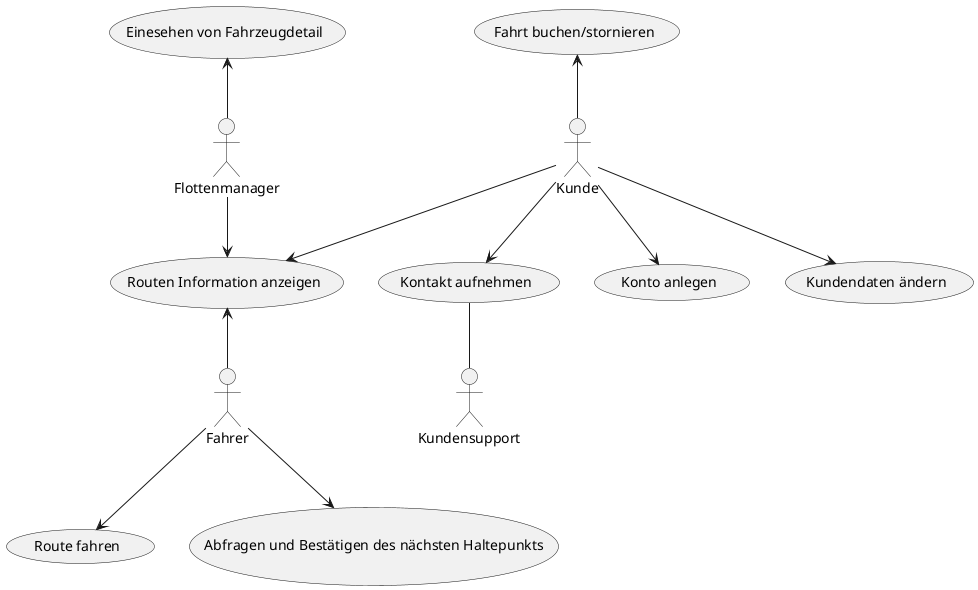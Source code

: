 @startuml
'https://plantuml.com/use-case-diagram

:Kunde:
:Flottenmanager:
:Fahrer:
:Kundensupport:

Kunde --> (Kontakt aufnehmen)
Kunde --> (Routen Information anzeigen)
(Kontakt aufnehmen) -- Kundensupport
Kunde -up-> (Fahrt buchen/stornieren)
Kunde --> (Konto anlegen)
Kunde --> (Kundendaten ändern)
Fahrer -->(Route fahren)
Fahrer -->(Abfragen und Bestätigen des nächsten Haltepunkts)
Flottenmanager -up-> (Einesehen von Fahrzeugdetail)
Flottenmanager --> (Routen Information anzeigen)
(Routen Information anzeigen) <-- Fahrer
@enduml